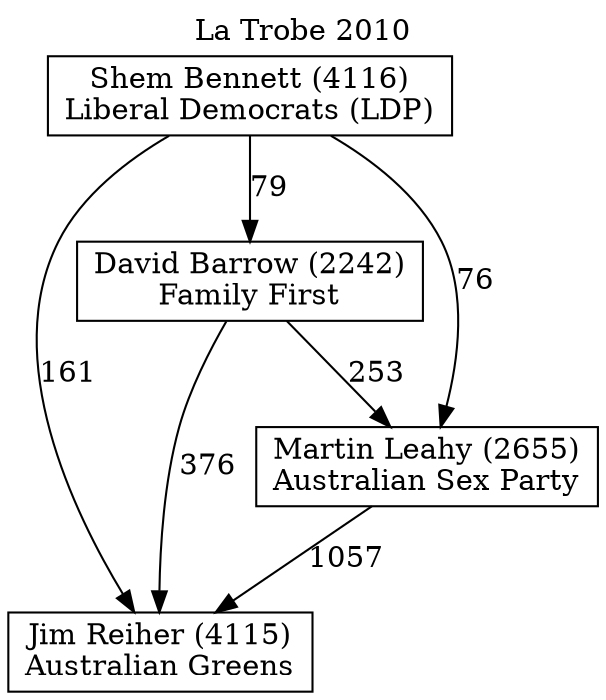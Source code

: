 // House preference flow
digraph "Jim Reiher (4115)_La Trobe_2010" {
	graph [label="La Trobe 2010" labelloc=t mclimit=10]
	node [shape=box]
	"David Barrow (2242)" [label="David Barrow (2242)
Family First"]
	"Jim Reiher (4115)" [label="Jim Reiher (4115)
Australian Greens"]
	"Martin Leahy (2655)" [label="Martin Leahy (2655)
Australian Sex Party"]
	"Shem Bennett (4116)" [label="Shem Bennett (4116)
Liberal Democrats (LDP)"]
	"David Barrow (2242)" -> "Jim Reiher (4115)" [label=376]
	"David Barrow (2242)" -> "Martin Leahy (2655)" [label=253]
	"Martin Leahy (2655)" -> "Jim Reiher (4115)" [label=1057]
	"Shem Bennett (4116)" -> "David Barrow (2242)" [label=79]
	"Shem Bennett (4116)" -> "Jim Reiher (4115)" [label=161]
	"Shem Bennett (4116)" -> "Martin Leahy (2655)" [label=76]
}
